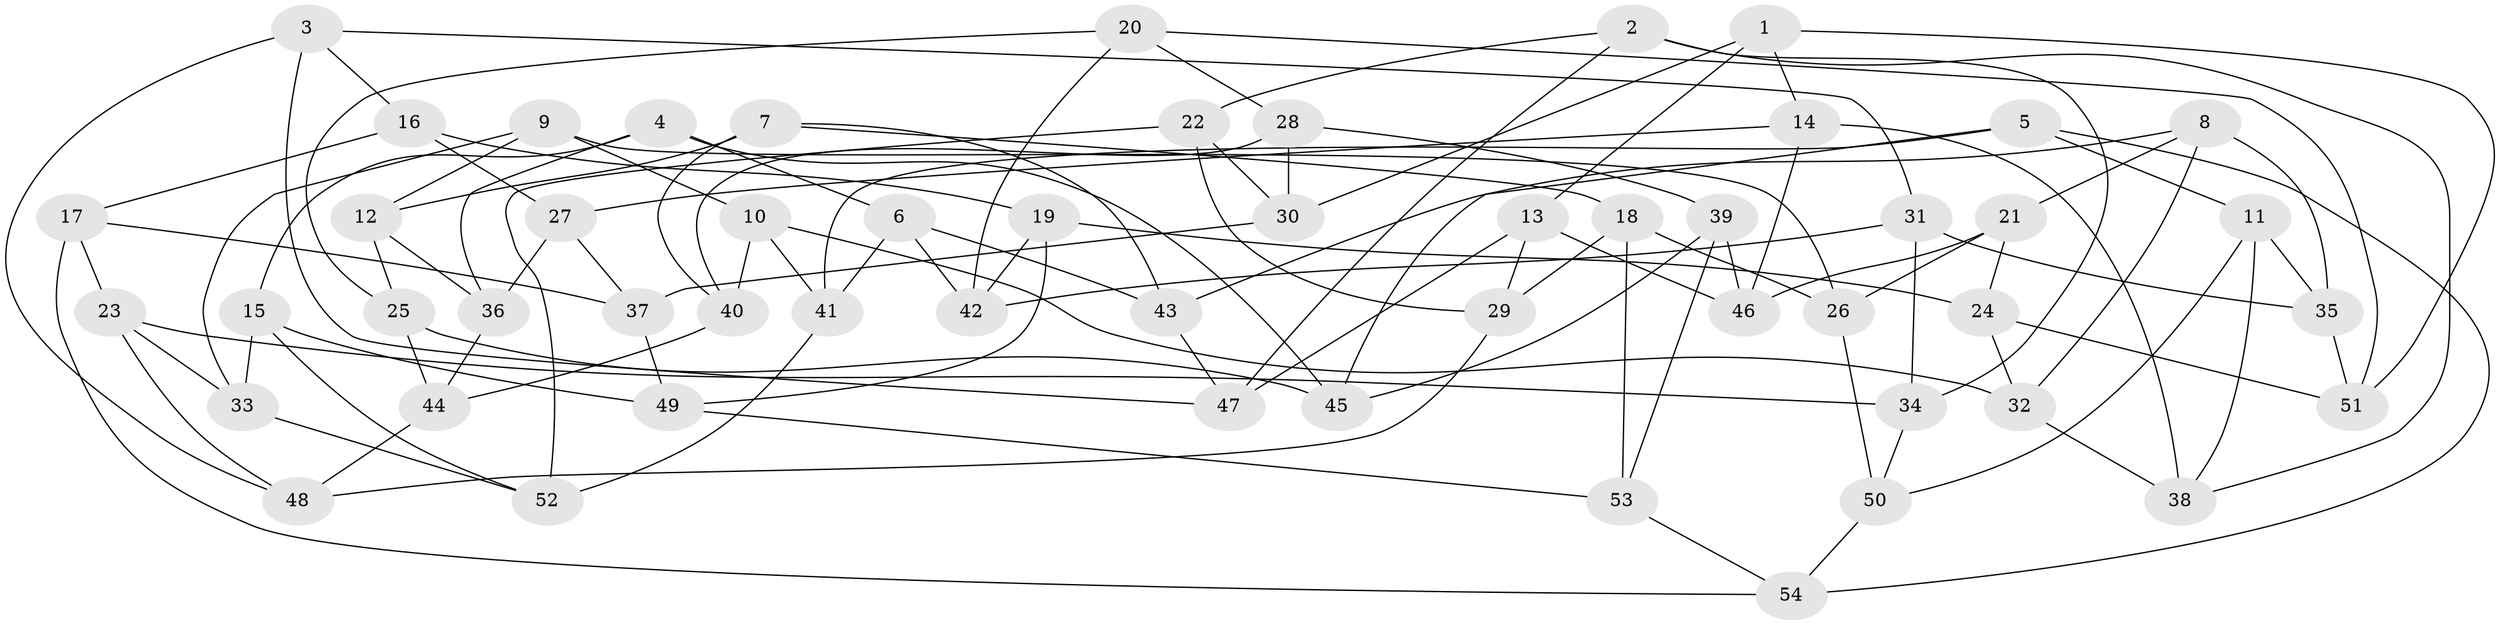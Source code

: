 // Generated by graph-tools (version 1.1) at 2025/26/03/09/25 03:26:59]
// undirected, 54 vertices, 108 edges
graph export_dot {
graph [start="1"]
  node [color=gray90,style=filled];
  1;
  2;
  3;
  4;
  5;
  6;
  7;
  8;
  9;
  10;
  11;
  12;
  13;
  14;
  15;
  16;
  17;
  18;
  19;
  20;
  21;
  22;
  23;
  24;
  25;
  26;
  27;
  28;
  29;
  30;
  31;
  32;
  33;
  34;
  35;
  36;
  37;
  38;
  39;
  40;
  41;
  42;
  43;
  44;
  45;
  46;
  47;
  48;
  49;
  50;
  51;
  52;
  53;
  54;
  1 -- 51;
  1 -- 13;
  1 -- 30;
  1 -- 14;
  2 -- 34;
  2 -- 38;
  2 -- 47;
  2 -- 22;
  3 -- 47;
  3 -- 16;
  3 -- 48;
  3 -- 31;
  4 -- 36;
  4 -- 15;
  4 -- 6;
  4 -- 45;
  5 -- 41;
  5 -- 11;
  5 -- 45;
  5 -- 54;
  6 -- 43;
  6 -- 41;
  6 -- 42;
  7 -- 40;
  7 -- 12;
  7 -- 43;
  7 -- 18;
  8 -- 21;
  8 -- 32;
  8 -- 35;
  8 -- 43;
  9 -- 26;
  9 -- 12;
  9 -- 10;
  9 -- 33;
  10 -- 40;
  10 -- 32;
  10 -- 41;
  11 -- 50;
  11 -- 38;
  11 -- 35;
  12 -- 25;
  12 -- 36;
  13 -- 46;
  13 -- 29;
  13 -- 47;
  14 -- 46;
  14 -- 38;
  14 -- 27;
  15 -- 49;
  15 -- 33;
  15 -- 52;
  16 -- 27;
  16 -- 17;
  16 -- 19;
  17 -- 37;
  17 -- 23;
  17 -- 54;
  18 -- 29;
  18 -- 26;
  18 -- 53;
  19 -- 24;
  19 -- 42;
  19 -- 49;
  20 -- 25;
  20 -- 28;
  20 -- 42;
  20 -- 51;
  21 -- 24;
  21 -- 26;
  21 -- 46;
  22 -- 30;
  22 -- 52;
  22 -- 29;
  23 -- 33;
  23 -- 48;
  23 -- 34;
  24 -- 51;
  24 -- 32;
  25 -- 45;
  25 -- 44;
  26 -- 50;
  27 -- 36;
  27 -- 37;
  28 -- 39;
  28 -- 40;
  28 -- 30;
  29 -- 48;
  30 -- 37;
  31 -- 34;
  31 -- 42;
  31 -- 35;
  32 -- 38;
  33 -- 52;
  34 -- 50;
  35 -- 51;
  36 -- 44;
  37 -- 49;
  39 -- 46;
  39 -- 53;
  39 -- 45;
  40 -- 44;
  41 -- 52;
  43 -- 47;
  44 -- 48;
  49 -- 53;
  50 -- 54;
  53 -- 54;
}
